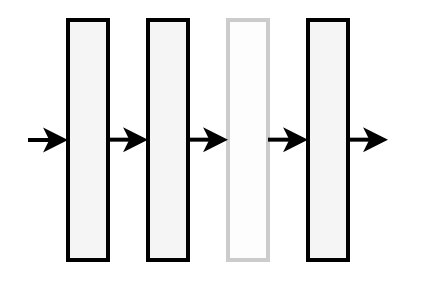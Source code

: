 <mxfile version="24.2.0" type="device" pages="4">
  <diagram name="Pagina-1" id="XRHbl-TkaU_JnRudDhOF">
    <mxGraphModel dx="2127" dy="767" grid="1" gridSize="10" guides="1" tooltips="1" connect="1" arrows="1" fold="1" page="1" pageScale="1" pageWidth="1500" pageHeight="500" math="0" shadow="0">
      <root>
        <mxCell id="0" />
        <mxCell id="1" parent="0" />
        <mxCell id="MNZk4P--G18-HU2jeDVN-1" value="" style="rounded=0;whiteSpace=wrap;html=1;rotation=90;fillColor=#f5f5f5;fontColor=#333333;strokeColor=default;strokeWidth=2;" vertex="1" parent="1">
          <mxGeometry x="670" y="230" width="120" height="20" as="geometry" />
        </mxCell>
        <mxCell id="MNZk4P--G18-HU2jeDVN-2" value="" style="rounded=0;whiteSpace=wrap;html=1;rotation=90;fillColor=#f5f5f5;fontColor=#333333;strokeColor=default;strokeWidth=2;" vertex="1" parent="1">
          <mxGeometry x="710" y="230" width="120" height="20" as="geometry" />
        </mxCell>
        <mxCell id="MNZk4P--G18-HU2jeDVN-3" value="" style="rounded=0;whiteSpace=wrap;html=1;rotation=90;fillColor=#f5f5f5;fontColor=#333333;strokeColor=default;strokeWidth=2;opacity=20;" vertex="1" parent="1">
          <mxGeometry x="750" y="230" width="120" height="20" as="geometry" />
        </mxCell>
        <mxCell id="MNZk4P--G18-HU2jeDVN-4" value="" style="rounded=0;whiteSpace=wrap;html=1;rotation=90;fillColor=#f5f5f5;fontColor=#333333;strokeColor=default;strokeWidth=2;" vertex="1" parent="1">
          <mxGeometry x="790" y="230" width="120" height="20" as="geometry" />
        </mxCell>
        <mxCell id="MNZk4P--G18-HU2jeDVN-5" value="" style="endArrow=classic;html=1;rounded=0;entryX=0.5;entryY=1;entryDx=0;entryDy=0;strokeWidth=2;" edge="1" parent="1" target="MNZk4P--G18-HU2jeDVN-1">
          <mxGeometry width="50" height="50" relative="1" as="geometry">
            <mxPoint x="700" y="240" as="sourcePoint" />
            <mxPoint x="810" y="260" as="targetPoint" />
          </mxGeometry>
        </mxCell>
        <mxCell id="MNZk4P--G18-HU2jeDVN-7" value="" style="endArrow=classic;html=1;rounded=0;entryX=0.5;entryY=1;entryDx=0;entryDy=0;strokeWidth=2;" edge="1" parent="1">
          <mxGeometry width="50" height="50" relative="1" as="geometry">
            <mxPoint x="740" y="239.83" as="sourcePoint" />
            <mxPoint x="760" y="239.83" as="targetPoint" />
          </mxGeometry>
        </mxCell>
        <mxCell id="MNZk4P--G18-HU2jeDVN-8" value="" style="endArrow=classic;html=1;rounded=0;entryX=0.5;entryY=1;entryDx=0;entryDy=0;strokeWidth=2;" edge="1" parent="1">
          <mxGeometry width="50" height="50" relative="1" as="geometry">
            <mxPoint x="780" y="239.83" as="sourcePoint" />
            <mxPoint x="800" y="239.83" as="targetPoint" />
          </mxGeometry>
        </mxCell>
        <mxCell id="MNZk4P--G18-HU2jeDVN-9" value="" style="endArrow=classic;html=1;rounded=0;entryX=0.5;entryY=1;entryDx=0;entryDy=0;strokeWidth=2;" edge="1" parent="1">
          <mxGeometry width="50" height="50" relative="1" as="geometry">
            <mxPoint x="820" y="239.83" as="sourcePoint" />
            <mxPoint x="840" y="239.83" as="targetPoint" />
          </mxGeometry>
        </mxCell>
        <mxCell id="MNZk4P--G18-HU2jeDVN-10" value="" style="endArrow=classic;html=1;rounded=0;entryX=0.5;entryY=1;entryDx=0;entryDy=0;strokeWidth=2;" edge="1" parent="1">
          <mxGeometry width="50" height="50" relative="1" as="geometry">
            <mxPoint x="860" y="239.83" as="sourcePoint" />
            <mxPoint x="880" y="239.83" as="targetPoint" />
          </mxGeometry>
        </mxCell>
        <mxCell id="TyuUKfkWoCDcLS3yZHWa-1" value="" style="rounded=0;whiteSpace=wrap;html=1;strokeColor=none;fillColor=none;" vertex="1" parent="1">
          <mxGeometry x="686" y="170" width="210" height="140" as="geometry" />
        </mxCell>
      </root>
    </mxGraphModel>
  </diagram>
  <diagram id="yl8eYiYrbDSC9jmg9Bkf" name="Pagina-2">
    <mxGraphModel dx="1033" dy="373" grid="1" gridSize="10" guides="1" tooltips="1" connect="1" arrows="1" fold="1" page="1" pageScale="1" pageWidth="1500" pageHeight="500" math="0" shadow="0">
      <root>
        <mxCell id="0" />
        <mxCell id="1" parent="0" />
        <mxCell id="vyW2_rQkYq5LAXfKV6jg-1" value="" style="rounded=0;whiteSpace=wrap;html=1;rotation=90;fillColor=#f5f5f5;fontColor=#333333;strokeColor=default;strokeWidth=2;" vertex="1" parent="1">
          <mxGeometry x="670" y="230" width="120" height="20" as="geometry" />
        </mxCell>
        <mxCell id="vyW2_rQkYq5LAXfKV6jg-2" value="" style="rounded=0;whiteSpace=wrap;html=1;rotation=90;fillColor=#f5f5f5;fontColor=#333333;strokeColor=default;strokeWidth=2;" vertex="1" parent="1">
          <mxGeometry x="710" y="230" width="120" height="20" as="geometry" />
        </mxCell>
        <mxCell id="vyW2_rQkYq5LAXfKV6jg-3" value="" style="rounded=0;whiteSpace=wrap;html=1;rotation=90;fillColor=#f5f5f5;fontColor=#333333;strokeColor=default;strokeWidth=2;opacity=20;" vertex="1" parent="1">
          <mxGeometry x="750" y="230" width="120" height="20" as="geometry" />
        </mxCell>
        <mxCell id="vyW2_rQkYq5LAXfKV6jg-4" value="" style="rounded=0;whiteSpace=wrap;html=1;rotation=90;fillColor=#f5f5f5;fontColor=#333333;strokeColor=default;strokeWidth=2;" vertex="1" parent="1">
          <mxGeometry x="790" y="230" width="120" height="20" as="geometry" />
        </mxCell>
        <mxCell id="vyW2_rQkYq5LAXfKV6jg-10" value="" style="endArrow=classic;html=1;rounded=0;fillColor=#f8cecc;strokeColor=#b85450;strokeWidth=2;" edge="1" parent="1">
          <mxGeometry width="50" height="50" relative="1" as="geometry">
            <mxPoint x="880" y="240" as="sourcePoint" />
            <mxPoint x="860" y="240" as="targetPoint" />
          </mxGeometry>
        </mxCell>
        <mxCell id="vyW2_rQkYq5LAXfKV6jg-11" value="" style="endArrow=classic;html=1;rounded=0;fillColor=#f8cecc;strokeColor=#b85450;strokeWidth=2;" edge="1" parent="1">
          <mxGeometry width="50" height="50" relative="1" as="geometry">
            <mxPoint x="840" y="239.83" as="sourcePoint" />
            <mxPoint x="820" y="239.83" as="targetPoint" />
          </mxGeometry>
        </mxCell>
        <mxCell id="AaBPYjaagHzQprW-zfBU-1" value="" style="rounded=0;whiteSpace=wrap;html=1;strokeColor=none;fillColor=none;" vertex="1" parent="1">
          <mxGeometry x="686" y="170" width="210" height="140" as="geometry" />
        </mxCell>
      </root>
    </mxGraphModel>
  </diagram>
  <diagram id="RSGdwqOr0kr_RT8dZ7dh" name="Pagina-3">
    <mxGraphModel dx="1033" dy="373" grid="1" gridSize="10" guides="1" tooltips="1" connect="1" arrows="1" fold="1" page="1" pageScale="1" pageWidth="1500" pageHeight="500" math="0" shadow="0">
      <root>
        <mxCell id="0" />
        <mxCell id="1" parent="0" />
        <mxCell id="F_nYxU9PD02b3YTJPE_--1" value="" style="rounded=0;whiteSpace=wrap;html=1;rotation=90;fillColor=#f5f5f5;fontColor=#333333;strokeColor=default;strokeWidth=2;" vertex="1" parent="1">
          <mxGeometry x="670" y="230" width="120" height="20" as="geometry" />
        </mxCell>
        <mxCell id="F_nYxU9PD02b3YTJPE_--7" style="edgeStyle=orthogonalEdgeStyle;rounded=0;orthogonalLoop=1;jettySize=auto;html=1;exitX=0.5;exitY=0;exitDx=0;exitDy=0;entryX=0.5;entryY=1;entryDx=0;entryDy=0;strokeWidth=2;" edge="1" parent="1" source="F_nYxU9PD02b3YTJPE_--2" target="F_nYxU9PD02b3YTJPE_--3">
          <mxGeometry relative="1" as="geometry" />
        </mxCell>
        <mxCell id="F_nYxU9PD02b3YTJPE_--2" value="" style="rounded=0;whiteSpace=wrap;html=1;rotation=90;fillColor=#f5f5f5;fontColor=#333333;strokeColor=default;strokeWidth=2;" vertex="1" parent="1">
          <mxGeometry x="710" y="230" width="120" height="20" as="geometry" />
        </mxCell>
        <mxCell id="F_nYxU9PD02b3YTJPE_--3" value="" style="rounded=0;whiteSpace=wrap;html=1;rotation=90;fillColor=#f5f5f5;fontColor=#333333;strokeColor=default;strokeWidth=2;" vertex="1" parent="1">
          <mxGeometry x="750" y="230" width="120" height="20" as="geometry" />
        </mxCell>
        <mxCell id="F_nYxU9PD02b3YTJPE_--4" value="" style="rounded=0;whiteSpace=wrap;html=1;rotation=90;fillColor=#f5f5f5;fontColor=#333333;strokeColor=default;strokeWidth=2;opacity=30;" vertex="1" parent="1">
          <mxGeometry x="790" y="230" width="120" height="20" as="geometry" />
        </mxCell>
        <mxCell id="F_nYxU9PD02b3YTJPE_--5" value="" style="endArrow=classic;html=1;rounded=0;fillColor=#f8cecc;strokeColor=#b85450;strokeWidth=2;opacity=30;" edge="1" parent="1">
          <mxGeometry width="50" height="50" relative="1" as="geometry">
            <mxPoint x="880" y="240" as="sourcePoint" />
            <mxPoint x="860" y="240" as="targetPoint" />
          </mxGeometry>
        </mxCell>
        <mxCell id="F_nYxU9PD02b3YTJPE_--6" value="" style="endArrow=classic;html=1;rounded=0;fillColor=#f8cecc;strokeColor=#b85450;strokeWidth=2;opacity=30;" edge="1" parent="1">
          <mxGeometry width="50" height="50" relative="1" as="geometry">
            <mxPoint x="840" y="239.83" as="sourcePoint" />
            <mxPoint x="820" y="239.83" as="targetPoint" />
          </mxGeometry>
        </mxCell>
        <mxCell id="5vFMeID4PqwQShgNLiEo-1" value="" style="rounded=0;whiteSpace=wrap;html=1;strokeColor=none;fillColor=none;" vertex="1" parent="1">
          <mxGeometry x="686" y="170" width="210" height="140" as="geometry" />
        </mxCell>
      </root>
    </mxGraphModel>
  </diagram>
  <diagram id="ZisNcHyMXlg8K7AlT36n" name="Pagina-4">
    <mxGraphModel dx="1033" dy="373" grid="1" gridSize="10" guides="1" tooltips="1" connect="1" arrows="1" fold="1" page="1" pageScale="1" pageWidth="1500" pageHeight="500" math="0" shadow="0">
      <root>
        <mxCell id="0" />
        <mxCell id="1" parent="0" />
        <mxCell id="yjNsPbaWLjF1KTCDDFA8-1" value="" style="rounded=0;whiteSpace=wrap;html=1;rotation=90;fillColor=#f5f5f5;fontColor=#333333;strokeColor=default;strokeWidth=2;" vertex="1" parent="1">
          <mxGeometry x="670" y="230" width="120" height="20" as="geometry" />
        </mxCell>
        <mxCell id="yjNsPbaWLjF1KTCDDFA8-3" value="" style="rounded=0;whiteSpace=wrap;html=1;rotation=90;fillColor=#f5f5f5;fontColor=#333333;strokeColor=default;strokeWidth=2;" vertex="1" parent="1">
          <mxGeometry x="710" y="230" width="120" height="20" as="geometry" />
        </mxCell>
        <mxCell id="yjNsPbaWLjF1KTCDDFA8-4" value="" style="rounded=0;whiteSpace=wrap;html=1;rotation=90;fillColor=#f5f5f5;fontColor=#333333;strokeColor=default;strokeWidth=2;" vertex="1" parent="1">
          <mxGeometry x="750" y="230" width="120" height="20" as="geometry" />
        </mxCell>
        <mxCell id="yjNsPbaWLjF1KTCDDFA8-5" value="" style="rounded=0;whiteSpace=wrap;html=1;rotation=90;fillColor=#f5f5f5;fontColor=#333333;strokeColor=default;strokeWidth=2;opacity=30;" vertex="1" parent="1">
          <mxGeometry x="790" y="230" width="120" height="20" as="geometry" />
        </mxCell>
        <mxCell id="yjNsPbaWLjF1KTCDDFA8-6" value="" style="endArrow=classic;html=1;rounded=0;fillColor=#f8cecc;strokeColor=#b85450;strokeWidth=2;opacity=30;" edge="1" parent="1">
          <mxGeometry width="50" height="50" relative="1" as="geometry">
            <mxPoint x="880" y="240" as="sourcePoint" />
            <mxPoint x="860" y="240" as="targetPoint" />
          </mxGeometry>
        </mxCell>
        <mxCell id="yjNsPbaWLjF1KTCDDFA8-7" value="" style="endArrow=classic;html=1;rounded=0;fillColor=#f8cecc;strokeColor=#b85450;strokeWidth=2;opacity=30;" edge="1" parent="1">
          <mxGeometry width="50" height="50" relative="1" as="geometry">
            <mxPoint x="840" y="239.83" as="sourcePoint" />
            <mxPoint x="820" y="239.83" as="targetPoint" />
          </mxGeometry>
        </mxCell>
        <mxCell id="yjNsPbaWLjF1KTCDDFA8-8" value="" style="endArrow=classic;html=1;rounded=0;fillColor=#f8cecc;strokeColor=#b85450;strokeWidth=2;" edge="1" parent="1">
          <mxGeometry width="50" height="50" relative="1" as="geometry">
            <mxPoint x="800" y="239.83" as="sourcePoint" />
            <mxPoint x="780" y="239.83" as="targetPoint" />
          </mxGeometry>
        </mxCell>
        <mxCell id="yjNsPbaWLjF1KTCDDFA8-9" value="" style="endArrow=classic;html=1;rounded=0;fillColor=#f8cecc;strokeColor=#b85450;strokeWidth=2;" edge="1" parent="1">
          <mxGeometry width="50" height="50" relative="1" as="geometry">
            <mxPoint x="760" y="239.83" as="sourcePoint" />
            <mxPoint x="740" y="239.83" as="targetPoint" />
          </mxGeometry>
        </mxCell>
        <mxCell id="4aNiWTvvQkVgGJa0IeA9-1" value="" style="rounded=0;whiteSpace=wrap;html=1;strokeColor=none;fillColor=none;" vertex="1" parent="1">
          <mxGeometry x="686" y="170" width="210" height="140" as="geometry" />
        </mxCell>
      </root>
    </mxGraphModel>
  </diagram>
</mxfile>
